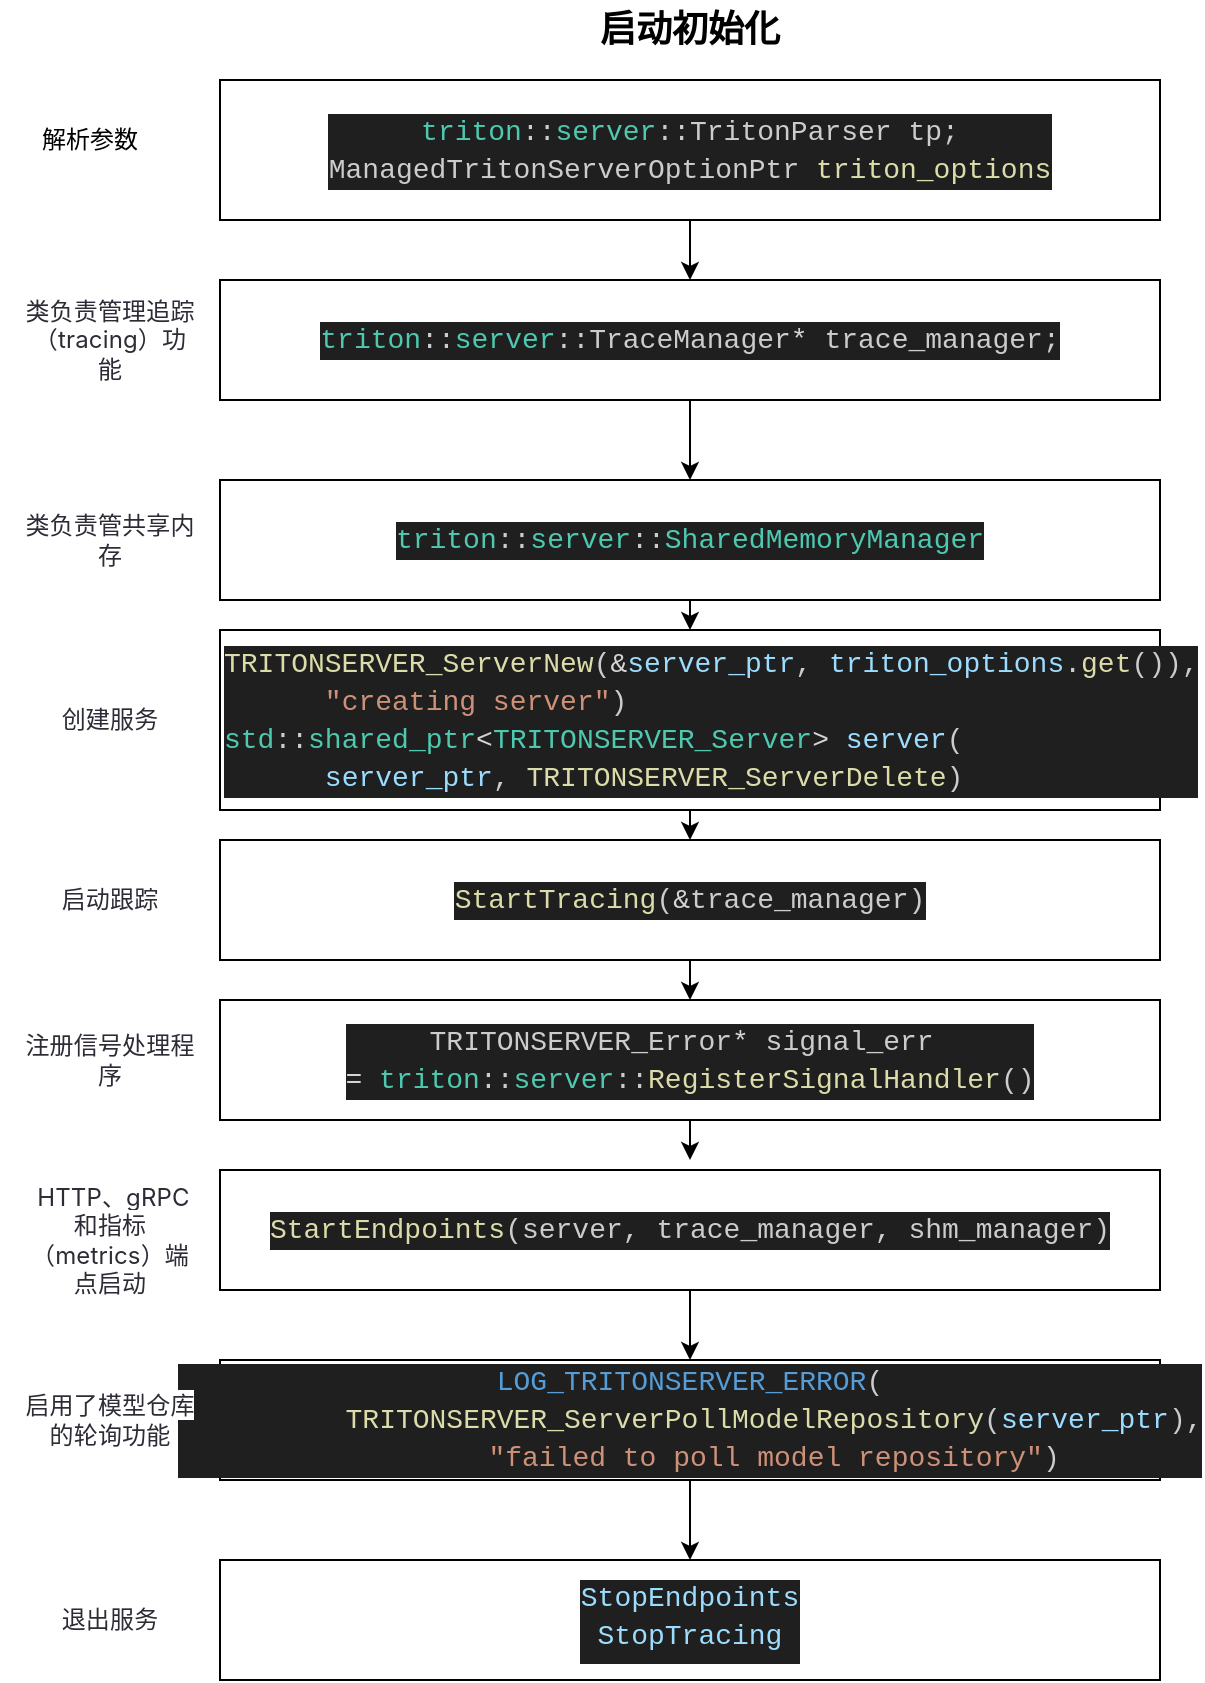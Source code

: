 <mxfile version="26.0.4">
  <diagram name="第 1 页" id="kXPy8UkUp3mzWKm8MjfQ">
    <mxGraphModel dx="1434" dy="772" grid="1" gridSize="10" guides="1" tooltips="1" connect="1" arrows="1" fold="1" page="1" pageScale="1" pageWidth="827" pageHeight="1169" math="0" shadow="0">
      <root>
        <mxCell id="0" />
        <mxCell id="1" parent="0" />
        <mxCell id="fB2k_9zROjcW_b2BIm2G-21" style="edgeStyle=orthogonalEdgeStyle;rounded=0;orthogonalLoop=1;jettySize=auto;html=1;exitX=0.5;exitY=1;exitDx=0;exitDy=0;entryX=0.5;entryY=0;entryDx=0;entryDy=0;" parent="1" source="fB2k_9zROjcW_b2BIm2G-2" target="fB2k_9zROjcW_b2BIm2G-5" edge="1">
          <mxGeometry relative="1" as="geometry" />
        </mxCell>
        <mxCell id="fB2k_9zROjcW_b2BIm2G-2" value="&lt;div style=&quot;color: rgb(204, 204, 204); background-color: rgb(31, 31, 31); font-family: Consolas, &amp;quot;Courier New&amp;quot;, monospace; font-size: 14px; line-height: 19px; white-space: pre;&quot;&gt;&lt;span style=&quot;color: rgb(78, 201, 176);&quot;&gt;triton&lt;/span&gt;::&lt;span style=&quot;color: rgb(78, 201, 176);&quot;&gt;server&lt;/span&gt;::TritonParser tp;&lt;/div&gt;&lt;div style=&quot;color: rgb(204, 204, 204); background-color: rgb(31, 31, 31); font-family: Consolas, &amp;quot;Courier New&amp;quot;, monospace; font-size: 14px; line-height: 19px; white-space: pre;&quot;&gt;&lt;span style=&quot;background-color: light-dark(rgb(31, 31, 31), rgb(210, 210, 210)); color: light-dark(rgb(204, 204, 204), rgb(62, 62, 62));&quot;&gt;ManagedTritonServerOptionPtr &lt;/span&gt;&lt;span style=&quot;color: light-dark(rgb(220, 220, 170), rgb(54, 54, 11)); background-color: light-dark(rgb(31, 31, 31), rgb(210, 210, 210));&quot;&gt;triton_options&lt;/span&gt;&lt;/div&gt;" style="rounded=0;whiteSpace=wrap;html=1;" parent="1" vertex="1">
          <mxGeometry x="150" y="110" width="470" height="70" as="geometry" />
        </mxCell>
        <mxCell id="fB2k_9zROjcW_b2BIm2G-3" value="&lt;b&gt;&lt;font style=&quot;font-size: 18px;&quot;&gt;启动初始化&lt;/font&gt;&lt;/b&gt;" style="text;strokeColor=none;align=center;fillColor=none;html=1;verticalAlign=middle;whiteSpace=wrap;rounded=0;" parent="1" vertex="1">
          <mxGeometry x="335" y="70" width="100" height="30" as="geometry" />
        </mxCell>
        <mxCell id="fB2k_9zROjcW_b2BIm2G-4" value="解析参数" style="text;strokeColor=none;align=center;fillColor=none;html=1;verticalAlign=middle;whiteSpace=wrap;rounded=0;" parent="1" vertex="1">
          <mxGeometry x="40" y="125" width="90" height="30" as="geometry" />
        </mxCell>
        <mxCell id="fB2k_9zROjcW_b2BIm2G-22" style="edgeStyle=orthogonalEdgeStyle;rounded=0;orthogonalLoop=1;jettySize=auto;html=1;exitX=0.5;exitY=1;exitDx=0;exitDy=0;entryX=0.5;entryY=0;entryDx=0;entryDy=0;" parent="1" source="fB2k_9zROjcW_b2BIm2G-5" target="fB2k_9zROjcW_b2BIm2G-7" edge="1">
          <mxGeometry relative="1" as="geometry" />
        </mxCell>
        <mxCell id="fB2k_9zROjcW_b2BIm2G-5" value="&lt;div style=&quot;color: rgb(204, 204, 204); background-color: rgb(31, 31, 31); font-family: Consolas, &amp;quot;Courier New&amp;quot;, monospace; font-size: 14px; line-height: 19px; white-space: pre;&quot;&gt;&lt;div style=&quot;line-height: 19px;&quot;&gt;&lt;span style=&quot;color: #4ec9b0;&quot;&gt;triton&lt;/span&gt;::&lt;span style=&quot;color: #4ec9b0;&quot;&gt;server&lt;/span&gt;::TraceManager&lt;span style=&quot;color: #d4d4d4;&quot;&gt;*&lt;/span&gt; trace_manager;&lt;/div&gt;&lt;/div&gt;" style="rounded=0;whiteSpace=wrap;html=1;" parent="1" vertex="1">
          <mxGeometry x="150" y="210" width="470" height="60" as="geometry" />
        </mxCell>
        <mxCell id="fB2k_9zROjcW_b2BIm2G-6" value="&lt;span style=&quot;color: rgb(44, 44, 54); font-family: -apple-system, BlinkMacSystemFont, &amp;quot;Segoe UI&amp;quot;, &amp;quot;Noto Sans&amp;quot;, Helvetica, Arial, sans-serif, &amp;quot;Apple Color Emoji&amp;quot;, &amp;quot;Segoe UI Emoji&amp;quot;; letter-spacing: 0.08px; text-align: start; white-space-collapse: preserve; background-color: rgb(255, 255, 255);&quot;&gt;&lt;font style=&quot;font-size: 12px;&quot;&gt;类负责管理追踪（tracing）功能&lt;/font&gt;&lt;/span&gt;" style="text;strokeColor=none;align=center;fillColor=none;html=1;verticalAlign=middle;whiteSpace=wrap;rounded=0;" parent="1" vertex="1">
          <mxGeometry x="50" y="225" width="90" height="30" as="geometry" />
        </mxCell>
        <mxCell id="fB2k_9zROjcW_b2BIm2G-23" style="edgeStyle=orthogonalEdgeStyle;rounded=0;orthogonalLoop=1;jettySize=auto;html=1;exitX=0.5;exitY=1;exitDx=0;exitDy=0;entryX=0.5;entryY=0;entryDx=0;entryDy=0;" parent="1" source="fB2k_9zROjcW_b2BIm2G-7" target="fB2k_9zROjcW_b2BIm2G-9" edge="1">
          <mxGeometry relative="1" as="geometry" />
        </mxCell>
        <mxCell id="fB2k_9zROjcW_b2BIm2G-7" value="&lt;div style=&quot;color: rgb(204, 204, 204); background-color: rgb(31, 31, 31); font-family: Consolas, &amp;quot;Courier New&amp;quot;, monospace; font-size: 14px; line-height: 19px; white-space: pre;&quot;&gt;&lt;div style=&quot;line-height: 19px;&quot;&gt;&lt;div style=&quot;line-height: 19px;&quot;&gt;&lt;span style=&quot;color: #4ec9b0;&quot;&gt;triton&lt;/span&gt;::&lt;span style=&quot;color: #4ec9b0;&quot;&gt;server&lt;/span&gt;::&lt;span style=&quot;color: #4ec9b0;&quot;&gt;SharedMemoryManager&lt;/span&gt;&lt;/div&gt;&lt;/div&gt;&lt;/div&gt;" style="rounded=0;whiteSpace=wrap;html=1;" parent="1" vertex="1">
          <mxGeometry x="150" y="310" width="470" height="60" as="geometry" />
        </mxCell>
        <mxCell id="fB2k_9zROjcW_b2BIm2G-8" value="&lt;span style=&quot;color: rgb(44, 44, 54); font-family: -apple-system, BlinkMacSystemFont, &amp;quot;Segoe UI&amp;quot;, &amp;quot;Noto Sans&amp;quot;, Helvetica, Arial, sans-serif, &amp;quot;Apple Color Emoji&amp;quot;, &amp;quot;Segoe UI Emoji&amp;quot;; letter-spacing: 0.08px; text-align: start; white-space-collapse: preserve; background-color: rgb(255, 255, 255);&quot;&gt;&lt;font style=&quot;font-size: 12px;&quot;&gt;类负责管共享内存&lt;/font&gt;&lt;/span&gt;" style="text;strokeColor=none;align=center;fillColor=none;html=1;verticalAlign=middle;whiteSpace=wrap;rounded=0;" parent="1" vertex="1">
          <mxGeometry x="50" y="325" width="90" height="30" as="geometry" />
        </mxCell>
        <mxCell id="fB2k_9zROjcW_b2BIm2G-24" style="edgeStyle=orthogonalEdgeStyle;rounded=0;orthogonalLoop=1;jettySize=auto;html=1;exitX=0.5;exitY=1;exitDx=0;exitDy=0;entryX=0.5;entryY=0;entryDx=0;entryDy=0;" parent="1" source="fB2k_9zROjcW_b2BIm2G-9" target="fB2k_9zROjcW_b2BIm2G-11" edge="1">
          <mxGeometry relative="1" as="geometry" />
        </mxCell>
        <mxCell id="fB2k_9zROjcW_b2BIm2G-9" value="&lt;div style=&quot;color: rgb(204, 204, 204); background-color: rgb(31, 31, 31); font-family: Consolas, &amp;quot;Courier New&amp;quot;, monospace; font-size: 14px; line-height: 19px; white-space: pre;&quot;&gt;&lt;div style=&quot;line-height: 19px;&quot;&gt;&lt;div style=&quot;line-height: 19px;&quot;&gt;&lt;div style=&quot;line-height: 19px;&quot;&gt;&lt;div&gt;&lt;span style=&quot;color: rgb(220, 220, 170);&quot;&gt;TRITONSERVER_ServerNew&lt;/span&gt;(&lt;span style=&quot;color: rgb(212, 212, 212);&quot;&gt;&amp;amp;&lt;/span&gt;&lt;span style=&quot;color: rgb(156, 220, 254);&quot;&gt;server_ptr&lt;/span&gt;, &lt;span style=&quot;color: rgb(156, 220, 254);&quot;&gt;triton_options&lt;/span&gt;.&lt;span style=&quot;color: rgb(220, 220, 170);&quot;&gt;get&lt;/span&gt;()),&lt;/div&gt;&lt;div&gt;&amp;nbsp; &amp;nbsp; &amp;nbsp; &lt;span style=&quot;color: rgb(206, 145, 120);&quot;&gt;&quot;creating server&quot;&lt;/span&gt;)&lt;/div&gt;&lt;div&gt;&lt;span style=&quot;background-color: light-dark(rgb(31, 31, 31), rgb(210, 210, 210)); color: rgb(78, 201, 176);&quot;&gt;std&lt;/span&gt;&lt;span style=&quot;background-color: light-dark(rgb(31, 31, 31), rgb(210, 210, 210)); color: light-dark(rgb(204, 204, 204), rgb(62, 62, 62));&quot;&gt;::&lt;/span&gt;&lt;span style=&quot;background-color: light-dark(rgb(31, 31, 31), rgb(210, 210, 210)); color: rgb(78, 201, 176);&quot;&gt;shared_ptr&lt;/span&gt;&lt;span style=&quot;background-color: light-dark(rgb(31, 31, 31), rgb(210, 210, 210)); color: rgb(212, 212, 212);&quot;&gt;&amp;lt;&lt;/span&gt;&lt;span style=&quot;background-color: light-dark(rgb(31, 31, 31), rgb(210, 210, 210)); color: rgb(78, 201, 176);&quot;&gt;TRITONSERVER_Server&lt;/span&gt;&lt;span style=&quot;background-color: light-dark(rgb(31, 31, 31), rgb(210, 210, 210)); color: rgb(212, 212, 212);&quot;&gt;&amp;gt;&lt;/span&gt;&lt;span style=&quot;background-color: light-dark(rgb(31, 31, 31), rgb(210, 210, 210)); color: light-dark(rgb(204, 204, 204), rgb(62, 62, 62));&quot;&gt; &lt;/span&gt;&lt;span style=&quot;background-color: light-dark(rgb(31, 31, 31), rgb(210, 210, 210)); color: rgb(156, 220, 254);&quot;&gt;server&lt;/span&gt;&lt;span style=&quot;background-color: light-dark(rgb(31, 31, 31), rgb(210, 210, 210)); color: light-dark(rgb(204, 204, 204), rgb(62, 62, 62));&quot;&gt;(&lt;/span&gt;&lt;/div&gt;&lt;div&gt;&lt;div&gt;&amp;nbsp; &amp;nbsp; &amp;nbsp; &lt;span style=&quot;color: rgb(156, 220, 254);&quot;&gt;server_ptr&lt;/span&gt;, &lt;span style=&quot;color: rgb(220, 220, 170);&quot;&gt;TRITONSERVER_ServerDelete&lt;/span&gt;)&lt;/div&gt;&lt;/div&gt;&lt;/div&gt;&lt;/div&gt;&lt;/div&gt;&lt;/div&gt;" style="rounded=0;whiteSpace=wrap;html=1;align=left;" parent="1" vertex="1">
          <mxGeometry x="150" y="385" width="470" height="90" as="geometry" />
        </mxCell>
        <mxCell id="fB2k_9zROjcW_b2BIm2G-10" value="&lt;span style=&quot;color: rgb(44, 44, 54); font-family: -apple-system, BlinkMacSystemFont, &amp;quot;Segoe UI&amp;quot;, &amp;quot;Noto Sans&amp;quot;, Helvetica, Arial, sans-serif, &amp;quot;Apple Color Emoji&amp;quot;, &amp;quot;Segoe UI Emoji&amp;quot;; letter-spacing: 0.08px; text-align: start; white-space-collapse: preserve; background-color: rgb(255, 255, 255);&quot;&gt;&lt;font style=&quot;font-size: 12px;&quot;&gt;创建服务&lt;/font&gt;&lt;/span&gt;" style="text;strokeColor=none;align=center;fillColor=none;html=1;verticalAlign=middle;whiteSpace=wrap;rounded=0;" parent="1" vertex="1">
          <mxGeometry x="50" y="415" width="90" height="30" as="geometry" />
        </mxCell>
        <mxCell id="fB2k_9zROjcW_b2BIm2G-25" style="edgeStyle=orthogonalEdgeStyle;rounded=0;orthogonalLoop=1;jettySize=auto;html=1;exitX=0.5;exitY=1;exitDx=0;exitDy=0;entryX=0.5;entryY=0;entryDx=0;entryDy=0;" parent="1" source="fB2k_9zROjcW_b2BIm2G-11" target="fB2k_9zROjcW_b2BIm2G-13" edge="1">
          <mxGeometry relative="1" as="geometry" />
        </mxCell>
        <mxCell id="fB2k_9zROjcW_b2BIm2G-11" value="&lt;div style=&quot;color: rgb(204, 204, 204); background-color: rgb(31, 31, 31); font-family: Consolas, &amp;quot;Courier New&amp;quot;, monospace; font-size: 14px; line-height: 19px; white-space: pre;&quot;&gt;&lt;div style=&quot;line-height: 19px;&quot;&gt;&lt;div style=&quot;line-height: 19px;&quot;&gt;&lt;div style=&quot;line-height: 19px;&quot;&gt;&lt;div style=&quot;line-height: 19px;&quot;&gt;&lt;div style=&quot;line-height: 19px;&quot;&gt;&lt;span style=&quot;color: #dcdcaa;&quot;&gt;StartTracing&lt;/span&gt;(&lt;span style=&quot;color: #d4d4d4;&quot;&gt;&amp;amp;&lt;/span&gt;trace_manager)&lt;/div&gt;&lt;/div&gt;&lt;/div&gt;&lt;/div&gt;&lt;/div&gt;&lt;/div&gt;" style="rounded=0;whiteSpace=wrap;html=1;" parent="1" vertex="1">
          <mxGeometry x="150" y="490" width="470" height="60" as="geometry" />
        </mxCell>
        <mxCell id="fB2k_9zROjcW_b2BIm2G-12" value="&lt;span style=&quot;color: rgb(44, 44, 54); font-family: -apple-system, BlinkMacSystemFont, &amp;quot;Segoe UI&amp;quot;, &amp;quot;Noto Sans&amp;quot;, Helvetica, Arial, sans-serif, &amp;quot;Apple Color Emoji&amp;quot;, &amp;quot;Segoe UI Emoji&amp;quot;; letter-spacing: 0.08px; text-align: start; white-space-collapse: preserve; background-color: rgb(255, 255, 255);&quot;&gt;&lt;font style=&quot;font-size: 12px;&quot;&gt;启动跟踪&lt;/font&gt;&lt;/span&gt;" style="text;strokeColor=none;align=center;fillColor=none;html=1;verticalAlign=middle;whiteSpace=wrap;rounded=0;" parent="1" vertex="1">
          <mxGeometry x="50" y="505" width="90" height="30" as="geometry" />
        </mxCell>
        <mxCell id="fB2k_9zROjcW_b2BIm2G-26" style="edgeStyle=orthogonalEdgeStyle;rounded=0;orthogonalLoop=1;jettySize=auto;html=1;exitX=0.5;exitY=1;exitDx=0;exitDy=0;" parent="1" source="fB2k_9zROjcW_b2BIm2G-13" edge="1">
          <mxGeometry relative="1" as="geometry">
            <mxPoint x="385" y="650" as="targetPoint" />
          </mxGeometry>
        </mxCell>
        <mxCell id="fB2k_9zROjcW_b2BIm2G-13" value="&lt;div style=&quot;color: rgb(204, 204, 204); background-color: rgb(31, 31, 31); font-family: Consolas, &amp;quot;Courier New&amp;quot;, monospace; font-size: 14px; line-height: 19px; white-space: pre;&quot;&gt;&lt;div style=&quot;line-height: 19px;&quot;&gt;&lt;div style=&quot;line-height: 19px;&quot;&gt;&lt;div style=&quot;line-height: 19px;&quot;&gt;&lt;div style=&quot;line-height: 19px;&quot;&gt;&lt;div style=&quot;line-height: 19px;&quot;&gt;&lt;div style=&quot;line-height: 19px;&quot;&gt;TRITONSERVER_Error&lt;span style=&quot;color: rgb(212, 212, 212);&quot;&gt;*&lt;/span&gt; signal_err &lt;/div&gt;&lt;div style=&quot;line-height: 19px;&quot;&gt;&lt;span style=&quot;color: rgb(212, 212, 212);&quot;&gt;=&lt;/span&gt; &lt;span style=&quot;color: rgb(78, 201, 176);&quot;&gt;triton&lt;/span&gt;::&lt;span style=&quot;color: rgb(78, 201, 176);&quot;&gt;server&lt;/span&gt;::&lt;span style=&quot;color: rgb(220, 220, 170);&quot;&gt;RegisterSignalHandler&lt;/span&gt;()&lt;/div&gt;&lt;/div&gt;&lt;/div&gt;&lt;/div&gt;&lt;/div&gt;&lt;/div&gt;&lt;/div&gt;" style="rounded=0;whiteSpace=wrap;html=1;" parent="1" vertex="1">
          <mxGeometry x="150" y="570" width="470" height="60" as="geometry" />
        </mxCell>
        <mxCell id="fB2k_9zROjcW_b2BIm2G-14" value="&lt;span style=&quot;color: rgb(44, 44, 54); font-family: -apple-system, BlinkMacSystemFont, &amp;quot;Segoe UI&amp;quot;, &amp;quot;Noto Sans&amp;quot;, Helvetica, Arial, sans-serif, &amp;quot;Apple Color Emoji&amp;quot;, &amp;quot;Segoe UI Emoji&amp;quot;; letter-spacing: 0.08px; text-align: start; white-space-collapse: preserve; background-color: rgb(255, 255, 255);&quot;&gt;&lt;font style=&quot;font-size: 12px;&quot;&gt;注册信号处理程序&lt;/font&gt;&lt;/span&gt;" style="text;strokeColor=none;align=center;fillColor=none;html=1;verticalAlign=middle;whiteSpace=wrap;rounded=0;" parent="1" vertex="1">
          <mxGeometry x="50" y="585" width="90" height="30" as="geometry" />
        </mxCell>
        <mxCell id="fB2k_9zROjcW_b2BIm2G-15" value="&lt;span style=&quot;color: rgb(44, 44, 54); font-family: -apple-system, BlinkMacSystemFont, &amp;quot;Segoe UI&amp;quot;, &amp;quot;Noto Sans&amp;quot;, Helvetica, Arial, sans-serif, &amp;quot;Apple Color Emoji&amp;quot;, &amp;quot;Segoe UI Emoji&amp;quot;; letter-spacing: 0.08px; text-align: start; white-space-collapse: preserve; background-color: rgb(255, 255, 255);&quot;&gt;&lt;font style=&quot;font-size: 12px;&quot;&gt; HTTP、gRPC 和指标（metrics）端点启动&lt;/font&gt;&lt;/span&gt;" style="text;strokeColor=none;align=center;fillColor=none;html=1;verticalAlign=middle;whiteSpace=wrap;rounded=0;" parent="1" vertex="1">
          <mxGeometry x="50" y="665" width="90" height="50" as="geometry" />
        </mxCell>
        <mxCell id="fB2k_9zROjcW_b2BIm2G-27" style="edgeStyle=orthogonalEdgeStyle;rounded=0;orthogonalLoop=1;jettySize=auto;html=1;exitX=0.5;exitY=1;exitDx=0;exitDy=0;entryX=0.5;entryY=0;entryDx=0;entryDy=0;" parent="1" source="fB2k_9zROjcW_b2BIm2G-16" target="fB2k_9zROjcW_b2BIm2G-17" edge="1">
          <mxGeometry relative="1" as="geometry" />
        </mxCell>
        <mxCell id="fB2k_9zROjcW_b2BIm2G-16" value="&lt;div style=&quot;color: rgb(204, 204, 204); background-color: rgb(31, 31, 31); font-family: Consolas, &amp;quot;Courier New&amp;quot;, monospace; font-size: 14px; line-height: 19px; white-space: pre;&quot;&gt;&lt;div style=&quot;line-height: 19px;&quot;&gt;&lt;div style=&quot;line-height: 19px;&quot;&gt;&lt;div style=&quot;line-height: 19px;&quot;&gt;&lt;div style=&quot;line-height: 19px;&quot;&gt;&lt;div style=&quot;line-height: 19px;&quot;&gt;&lt;div style=&quot;line-height: 19px;&quot;&gt;&lt;div style=&quot;line-height: 19px;&quot;&gt;&lt;span style=&quot;color: #dcdcaa;&quot;&gt;StartEndpoints&lt;/span&gt;(server, trace_manager, shm_manager)&lt;/div&gt;&lt;/div&gt;&lt;/div&gt;&lt;/div&gt;&lt;/div&gt;&lt;/div&gt;&lt;/div&gt;&lt;/div&gt;" style="rounded=0;whiteSpace=wrap;html=1;" parent="1" vertex="1">
          <mxGeometry x="150" y="655" width="470" height="60" as="geometry" />
        </mxCell>
        <mxCell id="Q3X0KYxe7vj4OwjdWIuu-1" style="edgeStyle=orthogonalEdgeStyle;rounded=0;orthogonalLoop=1;jettySize=auto;html=1;exitX=0.5;exitY=1;exitDx=0;exitDy=0;entryX=0.5;entryY=0;entryDx=0;entryDy=0;" edge="1" parent="1" source="fB2k_9zROjcW_b2BIm2G-17" target="fB2k_9zROjcW_b2BIm2G-19">
          <mxGeometry relative="1" as="geometry" />
        </mxCell>
        <mxCell id="fB2k_9zROjcW_b2BIm2G-17" value="&lt;div style=&quot;color: rgb(204, 204, 204); background-color: rgb(31, 31, 31); font-family: Consolas, &amp;quot;Courier New&amp;quot;, monospace; font-size: 14px; line-height: 19px; white-space: pre;&quot;&gt;&lt;div style=&quot;line-height: 19px;&quot;&gt;&lt;div style=&quot;line-height: 19px;&quot;&gt;&lt;div style=&quot;line-height: 19px;&quot;&gt;&lt;div style=&quot;line-height: 19px;&quot;&gt;&lt;div style=&quot;line-height: 19px;&quot;&gt;&lt;div style=&quot;line-height: 19px;&quot;&gt;&lt;div style=&quot;line-height: 19px;&quot;&gt;&lt;div style=&quot;line-height: 19px;&quot;&gt;&lt;div&gt;&lt;span style=&quot;color: #569cd6;&quot;&gt;LOG_TRITONSERVER_ERROR&lt;/span&gt;(&lt;/div&gt;&lt;div&gt;&amp;nbsp; &amp;nbsp; &amp;nbsp; &amp;nbsp; &amp;nbsp; &lt;span style=&quot;color: #dcdcaa;&quot;&gt;TRITONSERVER_ServerPollModelRepository&lt;/span&gt;(&lt;span style=&quot;color: #9cdcfe;&quot;&gt;server_ptr&lt;/span&gt;),&lt;/div&gt;&lt;div&gt;&amp;nbsp; &amp;nbsp; &amp;nbsp; &amp;nbsp; &amp;nbsp; &lt;span style=&quot;color: #ce9178;&quot;&gt;&quot;failed to poll model repository&quot;&lt;/span&gt;)&lt;/div&gt;&lt;/div&gt;&lt;/div&gt;&lt;/div&gt;&lt;/div&gt;&lt;/div&gt;&lt;/div&gt;&lt;/div&gt;&lt;/div&gt;&lt;/div&gt;" style="rounded=0;whiteSpace=wrap;html=1;" parent="1" vertex="1">
          <mxGeometry x="150" y="750" width="470" height="60" as="geometry" />
        </mxCell>
        <mxCell id="fB2k_9zROjcW_b2BIm2G-18" value="&lt;span style=&quot;color: rgb(44, 44, 54); font-family: -apple-system, BlinkMacSystemFont, &amp;quot;Segoe UI&amp;quot;, &amp;quot;Noto Sans&amp;quot;, Helvetica, Arial, sans-serif, &amp;quot;Apple Color Emoji&amp;quot;, &amp;quot;Segoe UI Emoji&amp;quot;; letter-spacing: 0.08px; text-align: left; background-color: rgb(255, 255, 255);&quot;&gt;&lt;font style=&quot;font-size: 12px;&quot;&gt;启用了模型仓库的轮询功能&lt;/font&gt;&lt;/span&gt;" style="text;strokeColor=none;align=center;fillColor=none;html=1;verticalAlign=middle;whiteSpace=wrap;rounded=0;" parent="1" vertex="1">
          <mxGeometry x="50" y="755" width="90" height="50" as="geometry" />
        </mxCell>
        <mxCell id="fB2k_9zROjcW_b2BIm2G-19" value="&lt;div style=&quot;color: rgb(204, 204, 204); background-color: rgb(31, 31, 31); font-family: Consolas, &amp;quot;Courier New&amp;quot;, monospace; font-size: 14px; line-height: 19px; white-space: pre;&quot;&gt;&lt;div style=&quot;line-height: 19px;&quot;&gt;&lt;div style=&quot;line-height: 19px;&quot;&gt;&lt;div style=&quot;line-height: 19px;&quot;&gt;&lt;div style=&quot;line-height: 19px;&quot;&gt;&lt;div style=&quot;line-height: 19px;&quot;&gt;&lt;div style=&quot;line-height: 19px;&quot;&gt;&lt;div style=&quot;line-height: 19px;&quot;&gt;&lt;div style=&quot;line-height: 19px;&quot;&gt;&lt;div style=&quot;line-height: 19px;&quot;&gt;&lt;span style=&quot;color: rgb(156, 220, 254);&quot;&gt;StopEndpoints&lt;/span&gt;&lt;/div&gt;&lt;div style=&quot;line-height: 19px;&quot;&gt;&lt;span style=&quot;color: rgb(156, 220, 254);&quot;&gt;&lt;span style=&quot;background-color: light-dark(rgb(31, 31, 31), rgb(210, 210, 210));&quot;&gt;StopTracing&lt;/span&gt;&lt;span style=&quot;color: rgba(0, 0, 0, 0); font-family: monospace; font-size: 0px; text-align: start; white-space-collapse: collapse; background-color: rgb(251, 251, 251);&quot;&gt;%3CmxGraphModel%3E%3Croot%3E%3CmxCell%20id%3D%220%22%2F%3E%3CmxCell%20id%3D%221%22%20parent%3D%220%22%2F%3E%3CmxCell%20id%3D%222%22%20value%3D%22%26lt%3Bspan%20style%3D%26quot%3Bcolor%3A%20rgb(44%2C%2044%2C%2054)%3B%20font-family%3A%20-apple-system%2C%20BlinkMacSystemFont%2C%20%26amp%3Bquot%3BSegoe%20UI%26amp%3Bquot%3B%2C%20%26amp%3Bquot%3BNoto%20Sans%26amp%3Bquot%3B%2C%20Helvetica%2C%20Arial%2C%20sans-serif%2C%20%26amp%3Bquot%3BApple%20Color%20Emoji%26amp%3Bquot%3B%2C%20%26amp%3Bquot%3BSegoe%20UI%20Emoji%26amp%3Bquot%3B%3B%20letter-spacing%3A%200.08px%3B%20text-align%3A%20left%3B%20background-color%3A%20rgb(255%2C%20255%2C%20255)%3B%26quot%3B%26gt%3B%26lt%3Bfont%20style%3D%26quot%3Bfont-size%3A%2012px%3B%26quot%3B%26gt%3B%E5%90%AF%E7%94%A8%E4%BA%86%E6%A8%A1%E5%9E%8B%E4%BB%93%E5%BA%93%E7%9A%84%E8%BD%AE%E8%AF%A2%E5%8A%9F%E8%83%BD%26lt%3B%2Ffont%26gt%3B%26lt%3B%2Fspan%26gt%3B%22%20style%3D%22text%3BstrokeColor%3Dnone%3Balign%3Dcenter%3BfillColor%3Dnone%3Bhtml%3D1%3BverticalAlign%3Dmiddle%3BwhiteSpace%3Dwrap%3Brounded%3D0%3B%22%20vertex%3D%221%22%20parent%3D%221%22%3E%3CmxGeometry%20x%3D%2250%22%20y%3D%22755%22%20width%3D%2290%22%20height%3D%2250%22%20as%3D%22geometry%22%2F%3E%3C%2FmxCell%3E%3C%2Froot%3E%3C%2FmxGraphModel%3E&lt;/span&gt;&lt;/span&gt;&lt;/div&gt;&lt;/div&gt;&lt;/div&gt;&lt;/div&gt;&lt;/div&gt;&lt;/div&gt;&lt;/div&gt;&lt;/div&gt;&lt;/div&gt;&lt;/div&gt;" style="rounded=0;whiteSpace=wrap;html=1;" parent="1" vertex="1">
          <mxGeometry x="150" y="850" width="470" height="60" as="geometry" />
        </mxCell>
        <mxCell id="fB2k_9zROjcW_b2BIm2G-20" value="&lt;span style=&quot;color: rgb(44, 44, 54); font-family: -apple-system, BlinkMacSystemFont, &amp;quot;Segoe UI&amp;quot;, &amp;quot;Noto Sans&amp;quot;, Helvetica, Arial, sans-serif, &amp;quot;Apple Color Emoji&amp;quot;, &amp;quot;Segoe UI Emoji&amp;quot;; letter-spacing: 0.08px; text-align: left; background-color: rgb(255, 255, 255);&quot;&gt;&lt;font style=&quot;font-size: 12px;&quot;&gt;退出服务&lt;/font&gt;&lt;/span&gt;" style="text;strokeColor=none;align=center;fillColor=none;html=1;verticalAlign=middle;whiteSpace=wrap;rounded=0;" parent="1" vertex="1">
          <mxGeometry x="50" y="855" width="90" height="50" as="geometry" />
        </mxCell>
      </root>
    </mxGraphModel>
  </diagram>
</mxfile>
